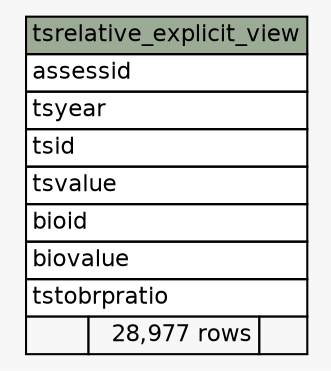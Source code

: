 // dot 2.28.0 on Mac OS X 10.6.8
// SchemaSpy rev 590
digraph "tsrelative_explicit_view" {
  graph [
    rankdir="RL"
    bgcolor="#f7f7f7"
    nodesep="0.18"
    ranksep="0.46"
    fontname="Helvetica"
    fontsize="11"
  ];
  node [
    fontname="Helvetica"
    fontsize="11"
    shape="plaintext"
  ];
  edge [
    arrowsize="0.8"
  ];
  "tsrelative_explicit_view" [
    label=<
    <TABLE BORDER="0" CELLBORDER="1" CELLSPACING="0" BGCOLOR="#ffffff">
      <TR><TD COLSPAN="3" BGCOLOR="#9bab96" ALIGN="CENTER">tsrelative_explicit_view</TD></TR>
      <TR><TD PORT="assessid" COLSPAN="3" ALIGN="LEFT">assessid</TD></TR>
      <TR><TD PORT="tsyear" COLSPAN="3" ALIGN="LEFT">tsyear</TD></TR>
      <TR><TD PORT="tsid" COLSPAN="3" ALIGN="LEFT">tsid</TD></TR>
      <TR><TD PORT="tsvalue" COLSPAN="3" ALIGN="LEFT">tsvalue</TD></TR>
      <TR><TD PORT="bioid" COLSPAN="3" ALIGN="LEFT">bioid</TD></TR>
      <TR><TD PORT="biovalue" COLSPAN="3" ALIGN="LEFT">biovalue</TD></TR>
      <TR><TD PORT="tstobrpratio" COLSPAN="3" ALIGN="LEFT">tstobrpratio</TD></TR>
      <TR><TD ALIGN="LEFT" BGCOLOR="#f7f7f7">  </TD><TD ALIGN="RIGHT" BGCOLOR="#f7f7f7">28,977 rows</TD><TD ALIGN="RIGHT" BGCOLOR="#f7f7f7">  </TD></TR>
    </TABLE>>
    URL="tables/tsrelative_explicit_view.html"
    tooltip="tsrelative_explicit_view"
  ];
}
